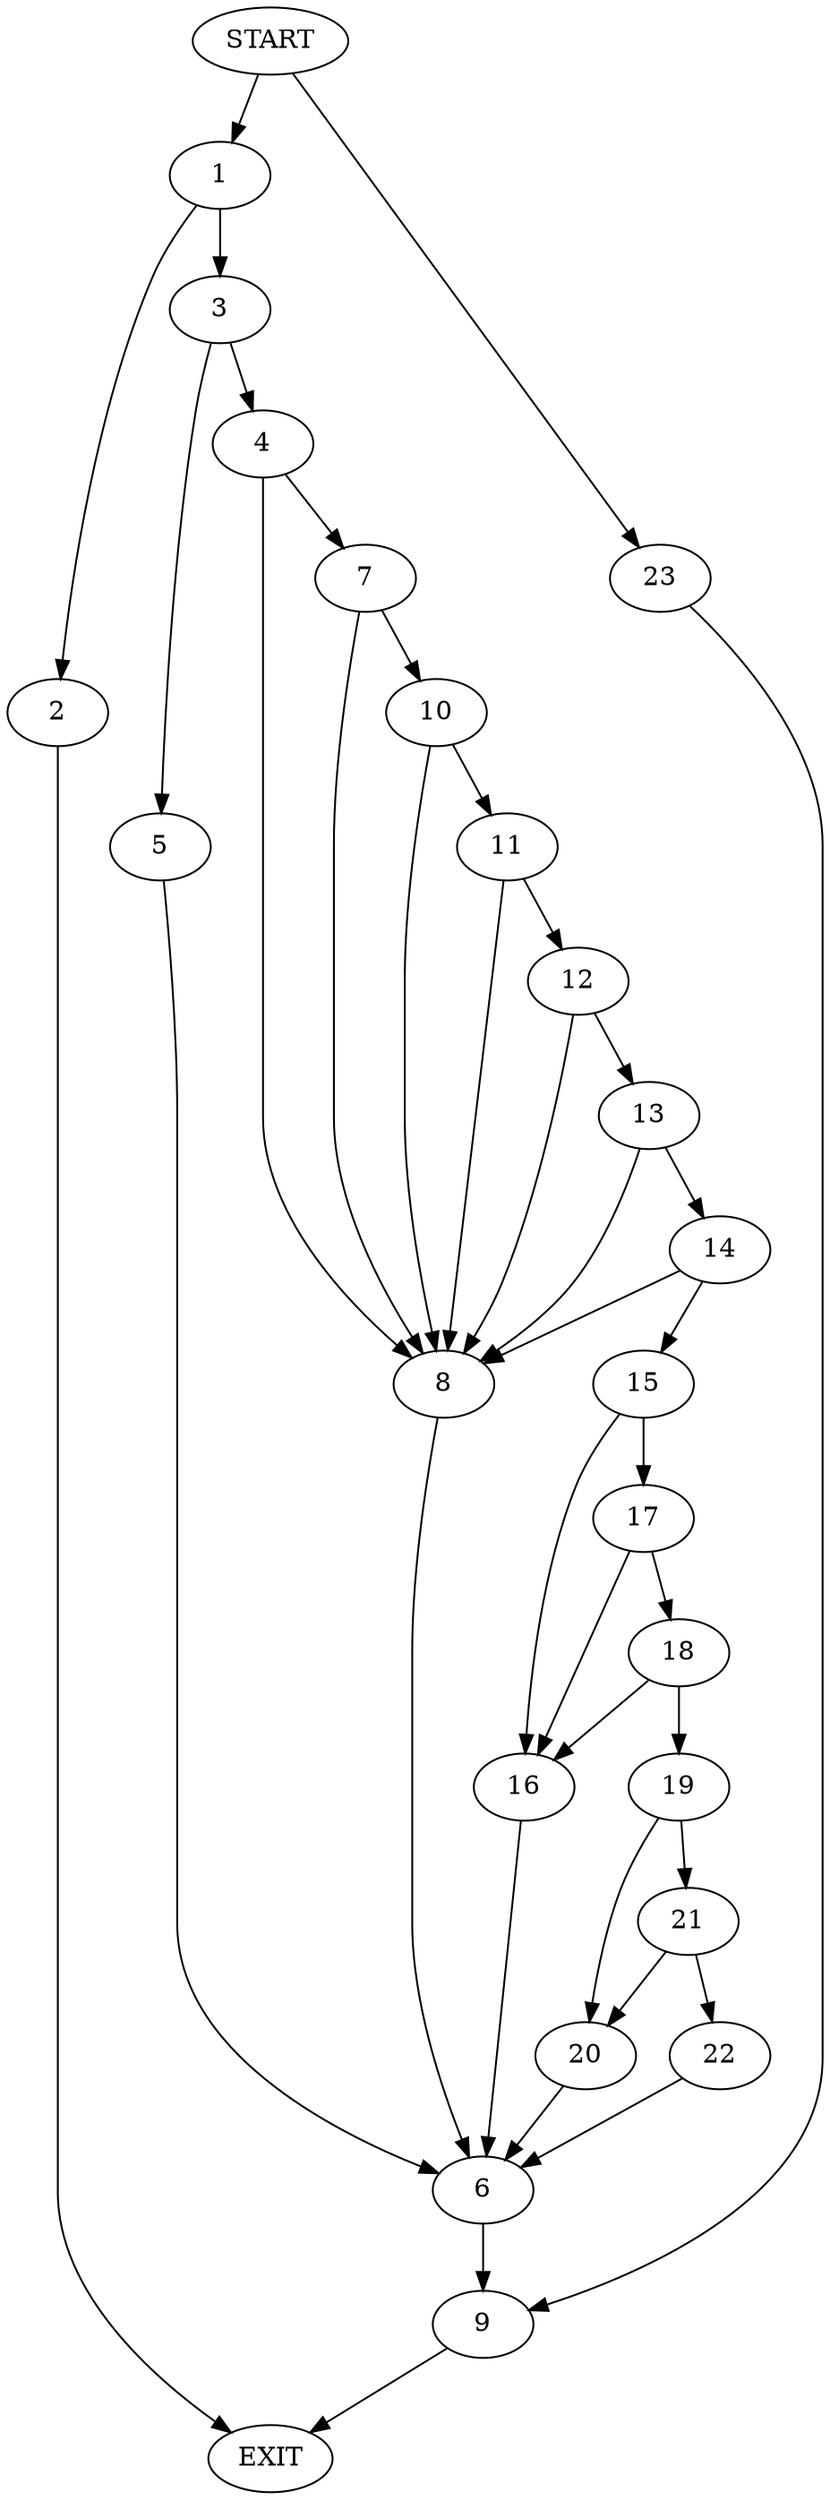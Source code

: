 digraph {
0 [label="START"]
24 [label="EXIT"]
0 -> 1
1 -> 2
1 -> 3
3 -> 4
3 -> 5
2 -> 24
5 -> 6
4 -> 7
4 -> 8
6 -> 9
7 -> 10
7 -> 8
8 -> 6
10 -> 11
10 -> 8
11 -> 12
11 -> 8
12 -> 13
12 -> 8
13 -> 14
13 -> 8
14 -> 15
14 -> 8
15 -> 16
15 -> 17
16 -> 6
17 -> 16
17 -> 18
18 -> 16
18 -> 19
19 -> 20
19 -> 21
20 -> 6
21 -> 20
21 -> 22
22 -> 6
9 -> 24
0 -> 23
23 -> 9
}

